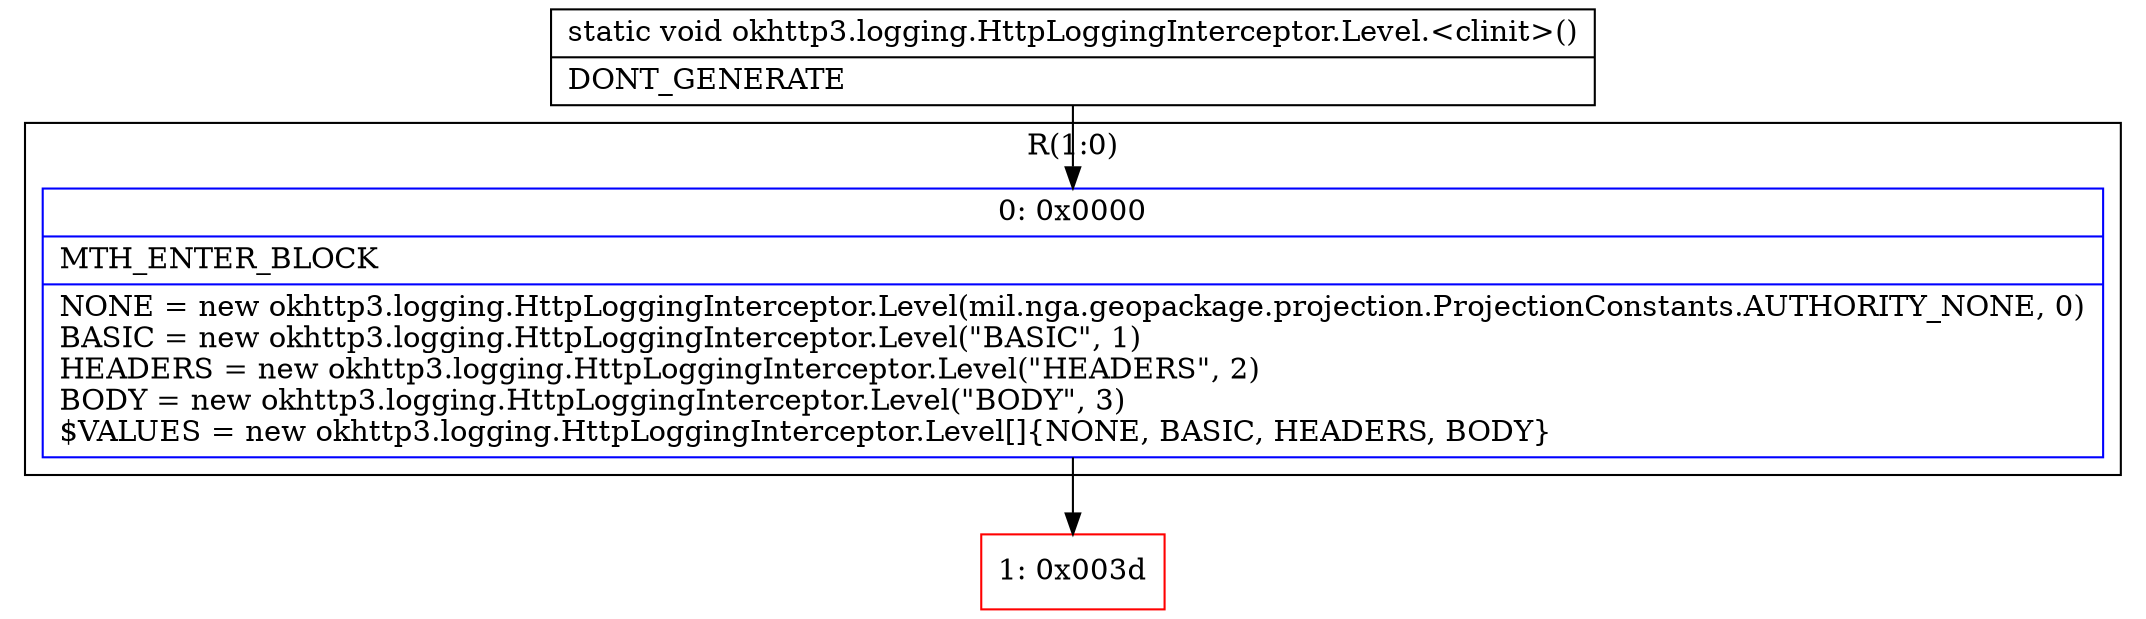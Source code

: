 digraph "CFG forokhttp3.logging.HttpLoggingInterceptor.Level.\<clinit\>()V" {
subgraph cluster_Region_1289096674 {
label = "R(1:0)";
node [shape=record,color=blue];
Node_0 [shape=record,label="{0\:\ 0x0000|MTH_ENTER_BLOCK\l|NONE = new okhttp3.logging.HttpLoggingInterceptor.Level(mil.nga.geopackage.projection.ProjectionConstants.AUTHORITY_NONE, 0)\lBASIC = new okhttp3.logging.HttpLoggingInterceptor.Level(\"BASIC\", 1)\lHEADERS = new okhttp3.logging.HttpLoggingInterceptor.Level(\"HEADERS\", 2)\lBODY = new okhttp3.logging.HttpLoggingInterceptor.Level(\"BODY\", 3)\l$VALUES = new okhttp3.logging.HttpLoggingInterceptor.Level[]\{NONE, BASIC, HEADERS, BODY\}\l}"];
}
Node_1 [shape=record,color=red,label="{1\:\ 0x003d}"];
MethodNode[shape=record,label="{static void okhttp3.logging.HttpLoggingInterceptor.Level.\<clinit\>()  | DONT_GENERATE\l}"];
MethodNode -> Node_0;
Node_0 -> Node_1;
}


